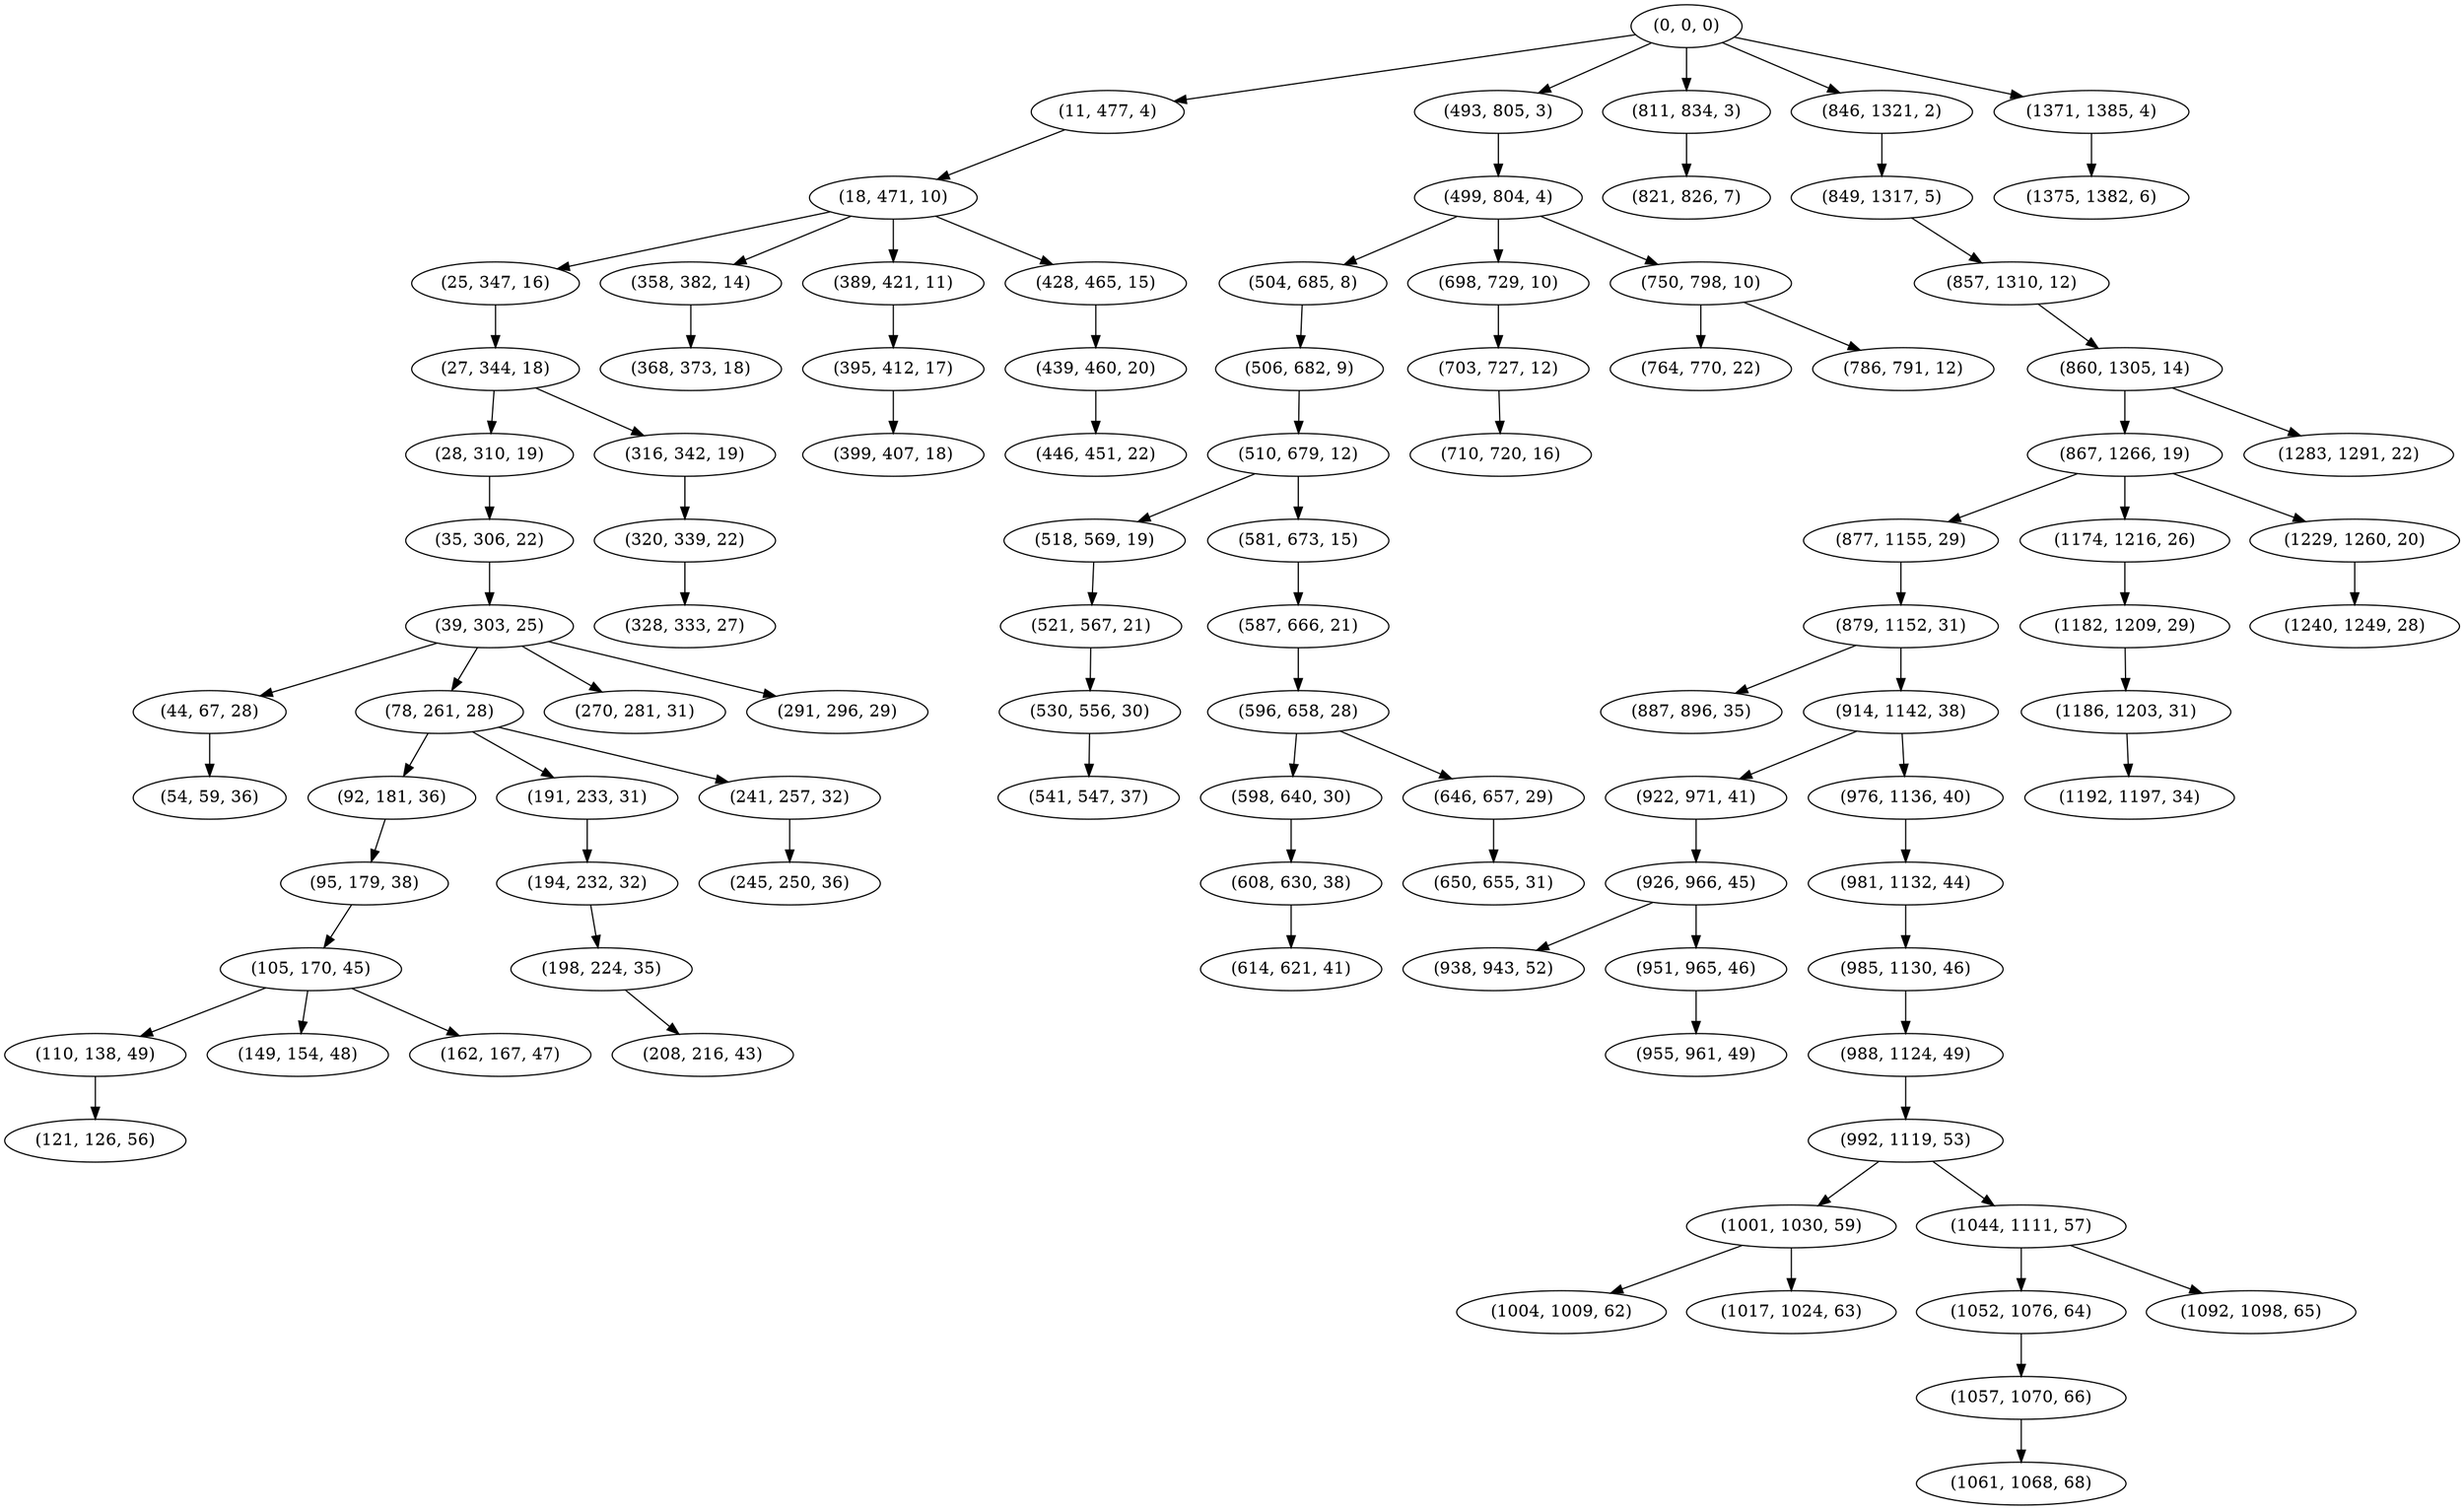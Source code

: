 digraph tree {
    "(0, 0, 0)";
    "(11, 477, 4)";
    "(18, 471, 10)";
    "(25, 347, 16)";
    "(27, 344, 18)";
    "(28, 310, 19)";
    "(35, 306, 22)";
    "(39, 303, 25)";
    "(44, 67, 28)";
    "(54, 59, 36)";
    "(78, 261, 28)";
    "(92, 181, 36)";
    "(95, 179, 38)";
    "(105, 170, 45)";
    "(110, 138, 49)";
    "(121, 126, 56)";
    "(149, 154, 48)";
    "(162, 167, 47)";
    "(191, 233, 31)";
    "(194, 232, 32)";
    "(198, 224, 35)";
    "(208, 216, 43)";
    "(241, 257, 32)";
    "(245, 250, 36)";
    "(270, 281, 31)";
    "(291, 296, 29)";
    "(316, 342, 19)";
    "(320, 339, 22)";
    "(328, 333, 27)";
    "(358, 382, 14)";
    "(368, 373, 18)";
    "(389, 421, 11)";
    "(395, 412, 17)";
    "(399, 407, 18)";
    "(428, 465, 15)";
    "(439, 460, 20)";
    "(446, 451, 22)";
    "(493, 805, 3)";
    "(499, 804, 4)";
    "(504, 685, 8)";
    "(506, 682, 9)";
    "(510, 679, 12)";
    "(518, 569, 19)";
    "(521, 567, 21)";
    "(530, 556, 30)";
    "(541, 547, 37)";
    "(581, 673, 15)";
    "(587, 666, 21)";
    "(596, 658, 28)";
    "(598, 640, 30)";
    "(608, 630, 38)";
    "(614, 621, 41)";
    "(646, 657, 29)";
    "(650, 655, 31)";
    "(698, 729, 10)";
    "(703, 727, 12)";
    "(710, 720, 16)";
    "(750, 798, 10)";
    "(764, 770, 22)";
    "(786, 791, 12)";
    "(811, 834, 3)";
    "(821, 826, 7)";
    "(846, 1321, 2)";
    "(849, 1317, 5)";
    "(857, 1310, 12)";
    "(860, 1305, 14)";
    "(867, 1266, 19)";
    "(877, 1155, 29)";
    "(879, 1152, 31)";
    "(887, 896, 35)";
    "(914, 1142, 38)";
    "(922, 971, 41)";
    "(926, 966, 45)";
    "(938, 943, 52)";
    "(951, 965, 46)";
    "(955, 961, 49)";
    "(976, 1136, 40)";
    "(981, 1132, 44)";
    "(985, 1130, 46)";
    "(988, 1124, 49)";
    "(992, 1119, 53)";
    "(1001, 1030, 59)";
    "(1004, 1009, 62)";
    "(1017, 1024, 63)";
    "(1044, 1111, 57)";
    "(1052, 1076, 64)";
    "(1057, 1070, 66)";
    "(1061, 1068, 68)";
    "(1092, 1098, 65)";
    "(1174, 1216, 26)";
    "(1182, 1209, 29)";
    "(1186, 1203, 31)";
    "(1192, 1197, 34)";
    "(1229, 1260, 20)";
    "(1240, 1249, 28)";
    "(1283, 1291, 22)";
    "(1371, 1385, 4)";
    "(1375, 1382, 6)";
    "(0, 0, 0)" -> "(11, 477, 4)";
    "(0, 0, 0)" -> "(493, 805, 3)";
    "(0, 0, 0)" -> "(811, 834, 3)";
    "(0, 0, 0)" -> "(846, 1321, 2)";
    "(0, 0, 0)" -> "(1371, 1385, 4)";
    "(11, 477, 4)" -> "(18, 471, 10)";
    "(18, 471, 10)" -> "(25, 347, 16)";
    "(18, 471, 10)" -> "(358, 382, 14)";
    "(18, 471, 10)" -> "(389, 421, 11)";
    "(18, 471, 10)" -> "(428, 465, 15)";
    "(25, 347, 16)" -> "(27, 344, 18)";
    "(27, 344, 18)" -> "(28, 310, 19)";
    "(27, 344, 18)" -> "(316, 342, 19)";
    "(28, 310, 19)" -> "(35, 306, 22)";
    "(35, 306, 22)" -> "(39, 303, 25)";
    "(39, 303, 25)" -> "(44, 67, 28)";
    "(39, 303, 25)" -> "(78, 261, 28)";
    "(39, 303, 25)" -> "(270, 281, 31)";
    "(39, 303, 25)" -> "(291, 296, 29)";
    "(44, 67, 28)" -> "(54, 59, 36)";
    "(78, 261, 28)" -> "(92, 181, 36)";
    "(78, 261, 28)" -> "(191, 233, 31)";
    "(78, 261, 28)" -> "(241, 257, 32)";
    "(92, 181, 36)" -> "(95, 179, 38)";
    "(95, 179, 38)" -> "(105, 170, 45)";
    "(105, 170, 45)" -> "(110, 138, 49)";
    "(105, 170, 45)" -> "(149, 154, 48)";
    "(105, 170, 45)" -> "(162, 167, 47)";
    "(110, 138, 49)" -> "(121, 126, 56)";
    "(191, 233, 31)" -> "(194, 232, 32)";
    "(194, 232, 32)" -> "(198, 224, 35)";
    "(198, 224, 35)" -> "(208, 216, 43)";
    "(241, 257, 32)" -> "(245, 250, 36)";
    "(316, 342, 19)" -> "(320, 339, 22)";
    "(320, 339, 22)" -> "(328, 333, 27)";
    "(358, 382, 14)" -> "(368, 373, 18)";
    "(389, 421, 11)" -> "(395, 412, 17)";
    "(395, 412, 17)" -> "(399, 407, 18)";
    "(428, 465, 15)" -> "(439, 460, 20)";
    "(439, 460, 20)" -> "(446, 451, 22)";
    "(493, 805, 3)" -> "(499, 804, 4)";
    "(499, 804, 4)" -> "(504, 685, 8)";
    "(499, 804, 4)" -> "(698, 729, 10)";
    "(499, 804, 4)" -> "(750, 798, 10)";
    "(504, 685, 8)" -> "(506, 682, 9)";
    "(506, 682, 9)" -> "(510, 679, 12)";
    "(510, 679, 12)" -> "(518, 569, 19)";
    "(510, 679, 12)" -> "(581, 673, 15)";
    "(518, 569, 19)" -> "(521, 567, 21)";
    "(521, 567, 21)" -> "(530, 556, 30)";
    "(530, 556, 30)" -> "(541, 547, 37)";
    "(581, 673, 15)" -> "(587, 666, 21)";
    "(587, 666, 21)" -> "(596, 658, 28)";
    "(596, 658, 28)" -> "(598, 640, 30)";
    "(596, 658, 28)" -> "(646, 657, 29)";
    "(598, 640, 30)" -> "(608, 630, 38)";
    "(608, 630, 38)" -> "(614, 621, 41)";
    "(646, 657, 29)" -> "(650, 655, 31)";
    "(698, 729, 10)" -> "(703, 727, 12)";
    "(703, 727, 12)" -> "(710, 720, 16)";
    "(750, 798, 10)" -> "(764, 770, 22)";
    "(750, 798, 10)" -> "(786, 791, 12)";
    "(811, 834, 3)" -> "(821, 826, 7)";
    "(846, 1321, 2)" -> "(849, 1317, 5)";
    "(849, 1317, 5)" -> "(857, 1310, 12)";
    "(857, 1310, 12)" -> "(860, 1305, 14)";
    "(860, 1305, 14)" -> "(867, 1266, 19)";
    "(860, 1305, 14)" -> "(1283, 1291, 22)";
    "(867, 1266, 19)" -> "(877, 1155, 29)";
    "(867, 1266, 19)" -> "(1174, 1216, 26)";
    "(867, 1266, 19)" -> "(1229, 1260, 20)";
    "(877, 1155, 29)" -> "(879, 1152, 31)";
    "(879, 1152, 31)" -> "(887, 896, 35)";
    "(879, 1152, 31)" -> "(914, 1142, 38)";
    "(914, 1142, 38)" -> "(922, 971, 41)";
    "(914, 1142, 38)" -> "(976, 1136, 40)";
    "(922, 971, 41)" -> "(926, 966, 45)";
    "(926, 966, 45)" -> "(938, 943, 52)";
    "(926, 966, 45)" -> "(951, 965, 46)";
    "(951, 965, 46)" -> "(955, 961, 49)";
    "(976, 1136, 40)" -> "(981, 1132, 44)";
    "(981, 1132, 44)" -> "(985, 1130, 46)";
    "(985, 1130, 46)" -> "(988, 1124, 49)";
    "(988, 1124, 49)" -> "(992, 1119, 53)";
    "(992, 1119, 53)" -> "(1001, 1030, 59)";
    "(992, 1119, 53)" -> "(1044, 1111, 57)";
    "(1001, 1030, 59)" -> "(1004, 1009, 62)";
    "(1001, 1030, 59)" -> "(1017, 1024, 63)";
    "(1044, 1111, 57)" -> "(1052, 1076, 64)";
    "(1044, 1111, 57)" -> "(1092, 1098, 65)";
    "(1052, 1076, 64)" -> "(1057, 1070, 66)";
    "(1057, 1070, 66)" -> "(1061, 1068, 68)";
    "(1174, 1216, 26)" -> "(1182, 1209, 29)";
    "(1182, 1209, 29)" -> "(1186, 1203, 31)";
    "(1186, 1203, 31)" -> "(1192, 1197, 34)";
    "(1229, 1260, 20)" -> "(1240, 1249, 28)";
    "(1371, 1385, 4)" -> "(1375, 1382, 6)";
}
